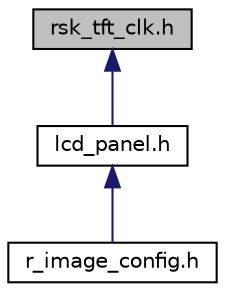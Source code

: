 digraph "rsk_tft_clk.h"
{
 // LATEX_PDF_SIZE
  edge [fontname="Helvetica",fontsize="10",labelfontname="Helvetica",labelfontsize="10"];
  node [fontname="Helvetica",fontsize="10",shape=record];
  Node1 [label="rsk_tft_clk.h",height=0.2,width=0.4,color="black", fillcolor="grey75", style="filled", fontcolor="black",tooltip="Defines for VDC5 clock."];
  Node1 -> Node2 [dir="back",color="midnightblue",fontsize="10",style="solid",fontname="Helvetica"];
  Node2 [label="lcd_panel.h",height=0.2,width=0.4,color="black", fillcolor="white", style="filled",URL="$dc/df4/lcd__panel_8h.html",tooltip=" "];
  Node2 -> Node3 [dir="back",color="midnightblue",fontsize="10",style="solid",fontname="Helvetica"];
  Node3 [label="r_image_config.h",height=0.2,width=0.4,color="black", fillcolor="white", style="filled",URL="$de/de7/r__image__config_8h.html",tooltip=" "];
}
